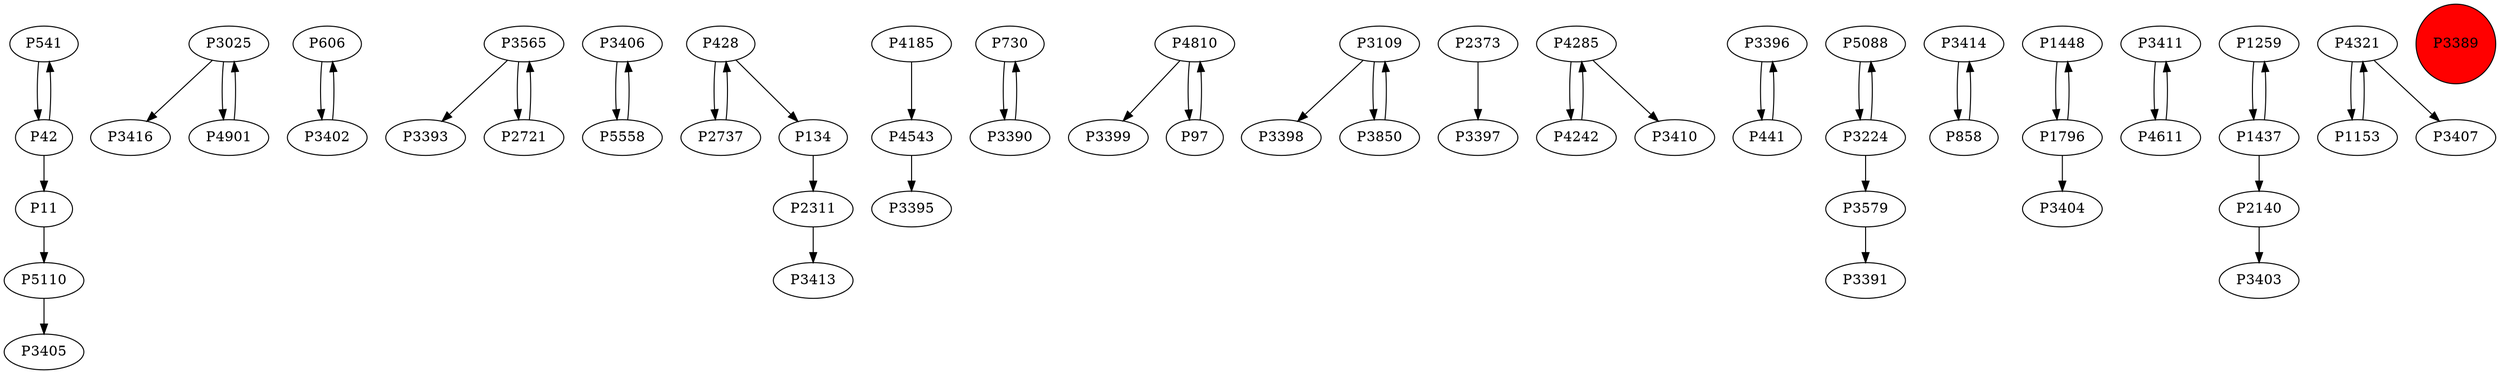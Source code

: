 digraph {
	P541 -> P42
	P3025 -> P3416
	P42 -> P11
	P606 -> P3402
	P3565 -> P3393
	P3406 -> P5558
	P2311 -> P3413
	P4185 -> P4543
	P730 -> P3390
	P3565 -> P2721
	P4810 -> P3399
	P3109 -> P3398
	P2373 -> P3397
	P2721 -> P3565
	P3390 -> P730
	P5558 -> P3406
	P4285 -> P4242
	P4285 -> P3410
	P3396 -> P441
	P5088 -> P3224
	P5110 -> P3405
	P3579 -> P3391
	P42 -> P541
	P3414 -> P858
	P3850 -> P3109
	P1448 -> P1796
	P3411 -> P4611
	P428 -> P2737
	P1259 -> P1437
	P4321 -> P1153
	P4810 -> P97
	P2140 -> P3403
	P1437 -> P1259
	P441 -> P3396
	P4901 -> P3025
	P1796 -> P1448
	P4543 -> P3395
	P4611 -> P3411
	P1437 -> P2140
	P1796 -> P3404
	P3224 -> P5088
	P4242 -> P4285
	P134 -> P2311
	P3025 -> P4901
	P428 -> P134
	P11 -> P5110
	P4321 -> P3407
	P3109 -> P3850
	P2737 -> P428
	P97 -> P4810
	P1153 -> P4321
	P3224 -> P3579
	P858 -> P3414
	P3402 -> P606
	P3389 [shape=circle]
	P3389 [style=filled]
	P3389 [fillcolor=red]
}